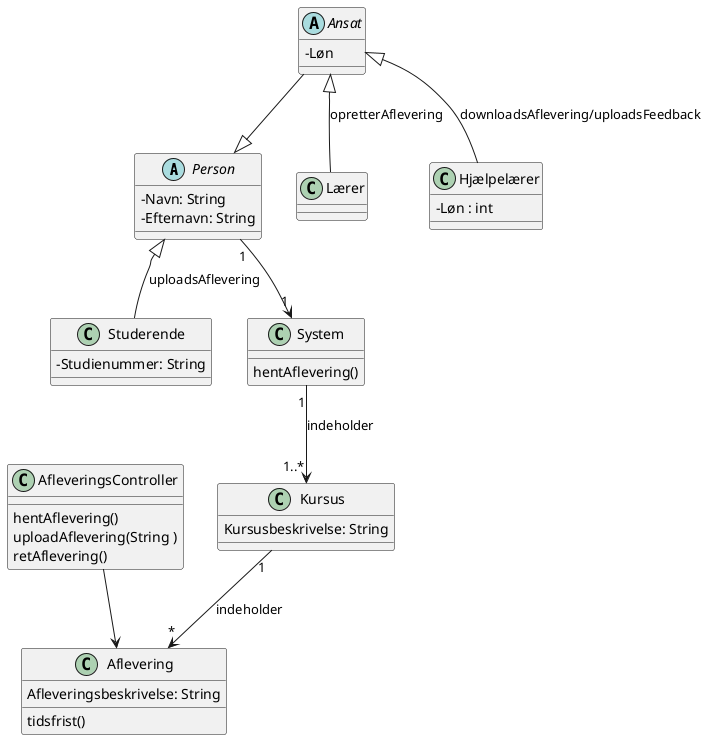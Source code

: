 @startuml
skinparam classAttributeIconSize 0

Abstract Person{
- Navn: String
- Efternavn: String
}

Class AfleveringsController{
hentAflevering()
uploadAflevering(String )
retAflevering()
}


Abstract Ansat{
-Løn
}
class Lærer{

}
class Hjælpelærer{
- Løn : int
}
class Aflevering{
Afleveringsbeskrivelse: String
tidsfrist()
}
class Studerende{
- Studienummer: String
}
class Kursus{
Kursusbeskrivelse: String

}
class System{

hentAflevering()

}
Person <|-- Studerende : uploadsAflevering
Ansat <|-- Lærer : opretterAflevering
Ansat <|-- Hjælpelærer :downloadsAflevering/uploadsFeedback
Ansat --|> Person
Kursus"1" --> "*"Aflevering :indeholder
System"1" --> "1..*"Kursus: indeholder
Person "1" --> "1" System
AfleveringsController --> Aflevering



@enduml